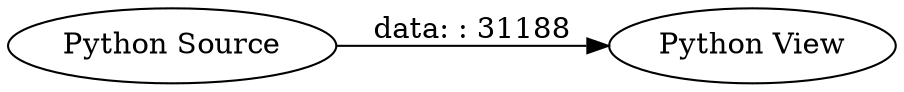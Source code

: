 digraph {
	"8017294815307433958_2" [label="Python Source"]
	"8017294815307433958_1" [label="Python View"]
	"8017294815307433958_2" -> "8017294815307433958_1" [label="data: : 31188"]
	rankdir=LR
}
